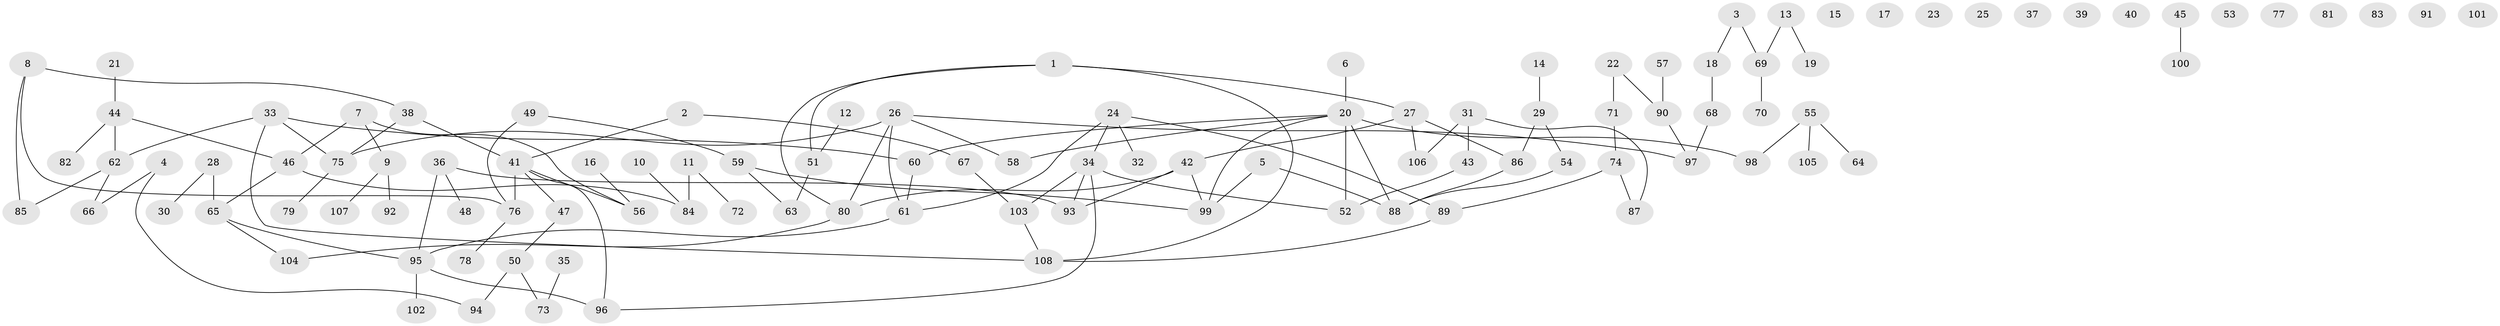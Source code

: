 // coarse degree distribution, {5: 0.0392156862745098, 4: 0.11764705882352941, 2: 0.3333333333333333, 1: 0.17647058823529413, 3: 0.2549019607843137, 10: 0.0392156862745098, 6: 0.0392156862745098}
// Generated by graph-tools (version 1.1) at 2025/48/03/04/25 22:48:11]
// undirected, 108 vertices, 120 edges
graph export_dot {
  node [color=gray90,style=filled];
  1;
  2;
  3;
  4;
  5;
  6;
  7;
  8;
  9;
  10;
  11;
  12;
  13;
  14;
  15;
  16;
  17;
  18;
  19;
  20;
  21;
  22;
  23;
  24;
  25;
  26;
  27;
  28;
  29;
  30;
  31;
  32;
  33;
  34;
  35;
  36;
  37;
  38;
  39;
  40;
  41;
  42;
  43;
  44;
  45;
  46;
  47;
  48;
  49;
  50;
  51;
  52;
  53;
  54;
  55;
  56;
  57;
  58;
  59;
  60;
  61;
  62;
  63;
  64;
  65;
  66;
  67;
  68;
  69;
  70;
  71;
  72;
  73;
  74;
  75;
  76;
  77;
  78;
  79;
  80;
  81;
  82;
  83;
  84;
  85;
  86;
  87;
  88;
  89;
  90;
  91;
  92;
  93;
  94;
  95;
  96;
  97;
  98;
  99;
  100;
  101;
  102;
  103;
  104;
  105;
  106;
  107;
  108;
  1 -- 27;
  1 -- 51;
  1 -- 80;
  1 -- 108;
  2 -- 41;
  2 -- 67;
  3 -- 18;
  3 -- 69;
  4 -- 66;
  4 -- 94;
  5 -- 88;
  5 -- 99;
  6 -- 20;
  7 -- 9;
  7 -- 46;
  7 -- 56;
  8 -- 38;
  8 -- 76;
  8 -- 85;
  9 -- 92;
  9 -- 107;
  10 -- 84;
  11 -- 72;
  11 -- 84;
  12 -- 51;
  13 -- 19;
  13 -- 69;
  14 -- 29;
  16 -- 56;
  18 -- 68;
  20 -- 52;
  20 -- 58;
  20 -- 60;
  20 -- 88;
  20 -- 98;
  20 -- 99;
  21 -- 44;
  22 -- 71;
  22 -- 90;
  24 -- 32;
  24 -- 34;
  24 -- 61;
  24 -- 89;
  26 -- 58;
  26 -- 61;
  26 -- 75;
  26 -- 80;
  26 -- 97;
  27 -- 42;
  27 -- 86;
  27 -- 106;
  28 -- 30;
  28 -- 65;
  29 -- 54;
  29 -- 86;
  31 -- 43;
  31 -- 87;
  31 -- 106;
  33 -- 60;
  33 -- 62;
  33 -- 75;
  33 -- 108;
  34 -- 52;
  34 -- 93;
  34 -- 96;
  34 -- 103;
  35 -- 73;
  36 -- 48;
  36 -- 93;
  36 -- 95;
  38 -- 41;
  38 -- 75;
  41 -- 47;
  41 -- 56;
  41 -- 76;
  41 -- 96;
  42 -- 80;
  42 -- 93;
  42 -- 99;
  43 -- 52;
  44 -- 46;
  44 -- 62;
  44 -- 82;
  45 -- 100;
  46 -- 65;
  46 -- 84;
  47 -- 50;
  49 -- 59;
  49 -- 76;
  50 -- 73;
  50 -- 94;
  51 -- 63;
  54 -- 88;
  55 -- 64;
  55 -- 98;
  55 -- 105;
  57 -- 90;
  59 -- 63;
  59 -- 99;
  60 -- 61;
  61 -- 95;
  62 -- 66;
  62 -- 85;
  65 -- 95;
  65 -- 104;
  67 -- 103;
  68 -- 97;
  69 -- 70;
  71 -- 74;
  74 -- 87;
  74 -- 89;
  75 -- 79;
  76 -- 78;
  80 -- 104;
  86 -- 88;
  89 -- 108;
  90 -- 97;
  95 -- 96;
  95 -- 102;
  103 -- 108;
}

